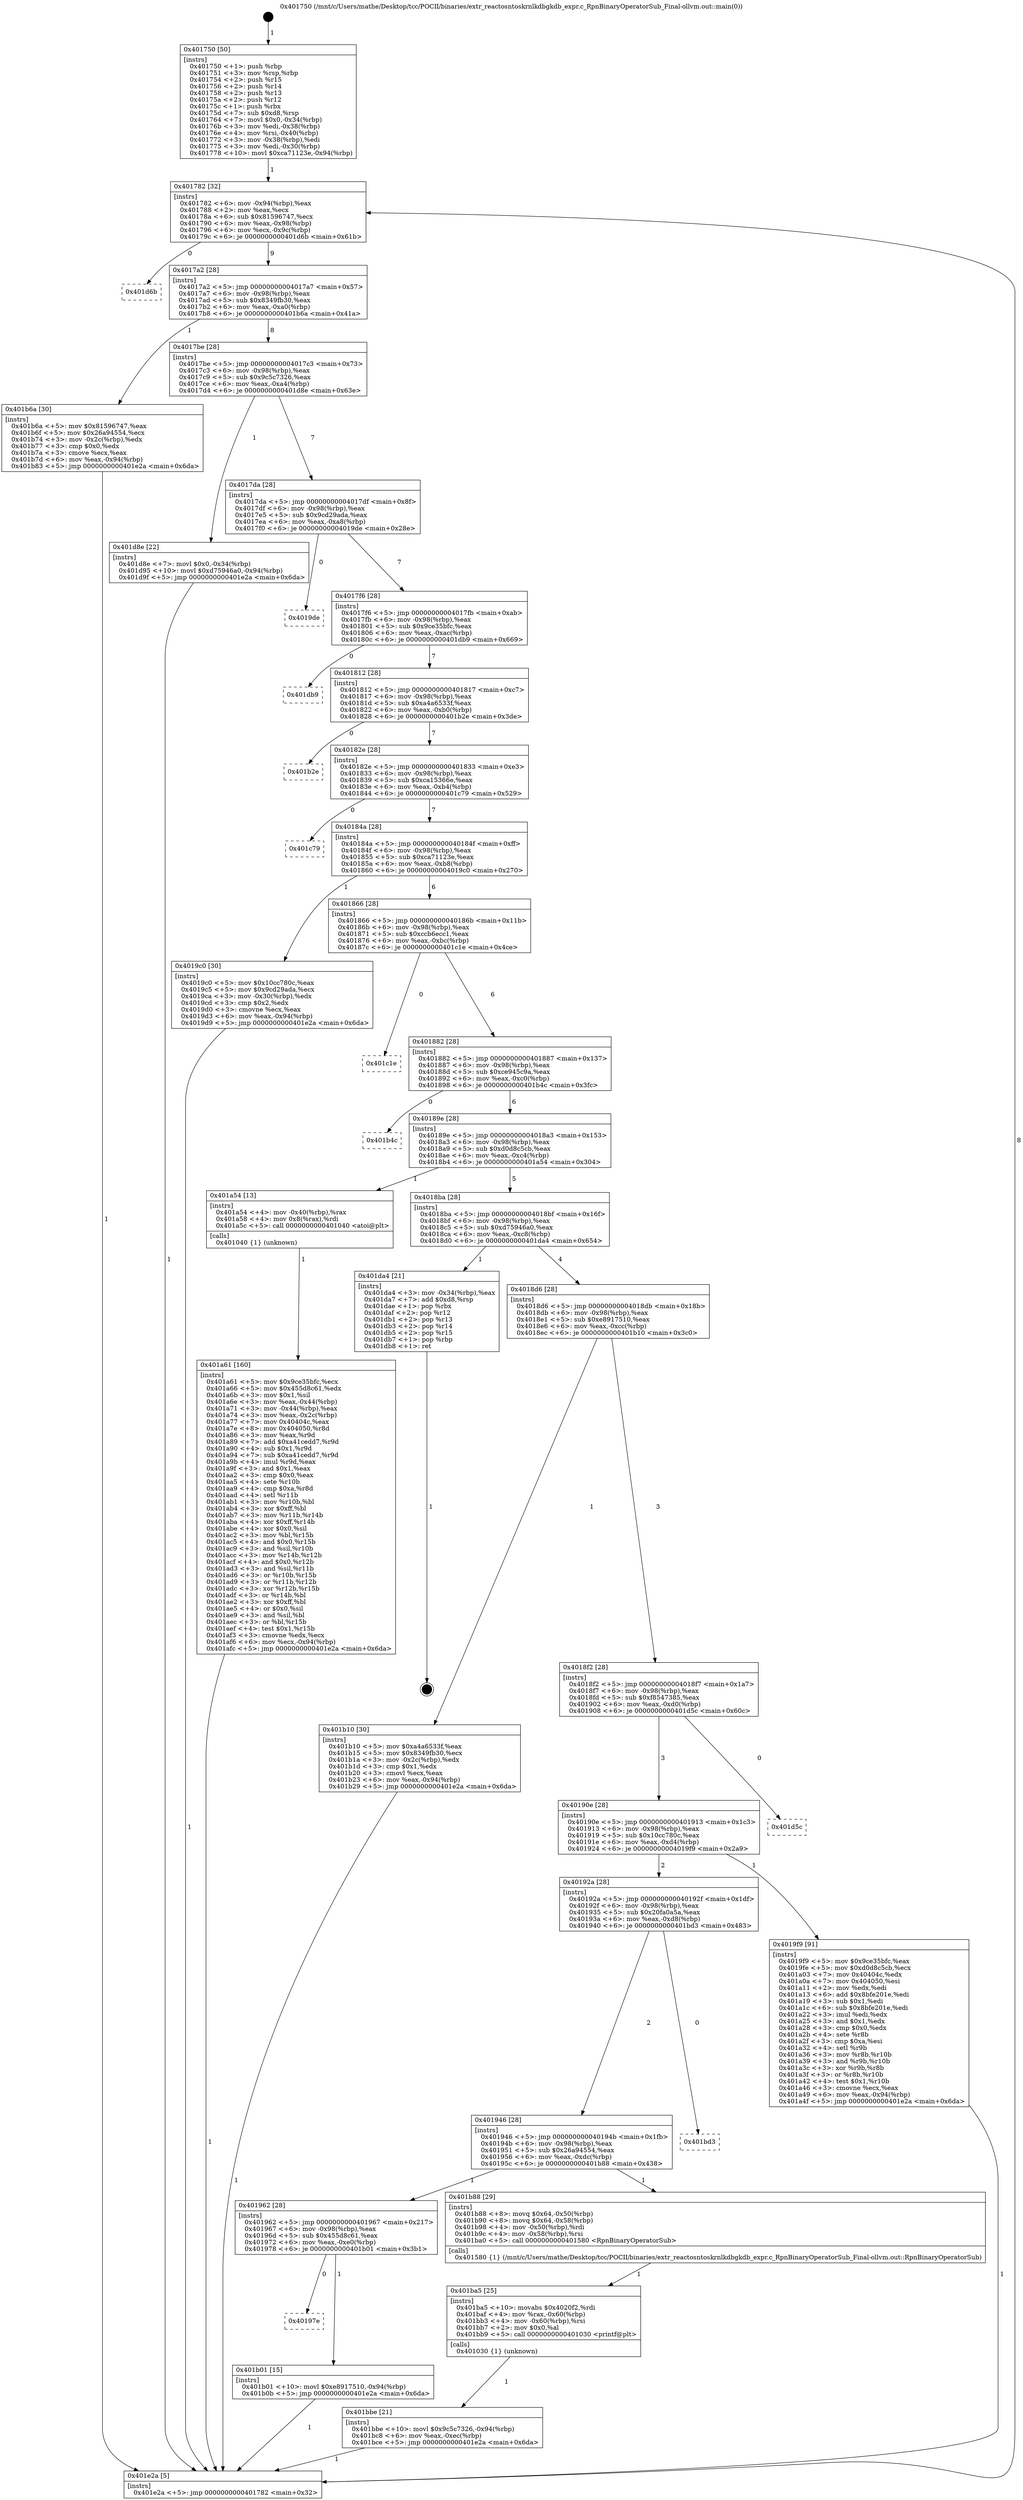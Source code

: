 digraph "0x401750" {
  label = "0x401750 (/mnt/c/Users/mathe/Desktop/tcc/POCII/binaries/extr_reactosntoskrnlkdbgkdb_expr.c_RpnBinaryOperatorSub_Final-ollvm.out::main(0))"
  labelloc = "t"
  node[shape=record]

  Entry [label="",width=0.3,height=0.3,shape=circle,fillcolor=black,style=filled]
  "0x401782" [label="{
     0x401782 [32]\l
     | [instrs]\l
     &nbsp;&nbsp;0x401782 \<+6\>: mov -0x94(%rbp),%eax\l
     &nbsp;&nbsp;0x401788 \<+2\>: mov %eax,%ecx\l
     &nbsp;&nbsp;0x40178a \<+6\>: sub $0x81596747,%ecx\l
     &nbsp;&nbsp;0x401790 \<+6\>: mov %eax,-0x98(%rbp)\l
     &nbsp;&nbsp;0x401796 \<+6\>: mov %ecx,-0x9c(%rbp)\l
     &nbsp;&nbsp;0x40179c \<+6\>: je 0000000000401d6b \<main+0x61b\>\l
  }"]
  "0x401d6b" [label="{
     0x401d6b\l
  }", style=dashed]
  "0x4017a2" [label="{
     0x4017a2 [28]\l
     | [instrs]\l
     &nbsp;&nbsp;0x4017a2 \<+5\>: jmp 00000000004017a7 \<main+0x57\>\l
     &nbsp;&nbsp;0x4017a7 \<+6\>: mov -0x98(%rbp),%eax\l
     &nbsp;&nbsp;0x4017ad \<+5\>: sub $0x8349fb30,%eax\l
     &nbsp;&nbsp;0x4017b2 \<+6\>: mov %eax,-0xa0(%rbp)\l
     &nbsp;&nbsp;0x4017b8 \<+6\>: je 0000000000401b6a \<main+0x41a\>\l
  }"]
  Exit [label="",width=0.3,height=0.3,shape=circle,fillcolor=black,style=filled,peripheries=2]
  "0x401b6a" [label="{
     0x401b6a [30]\l
     | [instrs]\l
     &nbsp;&nbsp;0x401b6a \<+5\>: mov $0x81596747,%eax\l
     &nbsp;&nbsp;0x401b6f \<+5\>: mov $0x26a94554,%ecx\l
     &nbsp;&nbsp;0x401b74 \<+3\>: mov -0x2c(%rbp),%edx\l
     &nbsp;&nbsp;0x401b77 \<+3\>: cmp $0x0,%edx\l
     &nbsp;&nbsp;0x401b7a \<+3\>: cmove %ecx,%eax\l
     &nbsp;&nbsp;0x401b7d \<+6\>: mov %eax,-0x94(%rbp)\l
     &nbsp;&nbsp;0x401b83 \<+5\>: jmp 0000000000401e2a \<main+0x6da\>\l
  }"]
  "0x4017be" [label="{
     0x4017be [28]\l
     | [instrs]\l
     &nbsp;&nbsp;0x4017be \<+5\>: jmp 00000000004017c3 \<main+0x73\>\l
     &nbsp;&nbsp;0x4017c3 \<+6\>: mov -0x98(%rbp),%eax\l
     &nbsp;&nbsp;0x4017c9 \<+5\>: sub $0x9c5c7326,%eax\l
     &nbsp;&nbsp;0x4017ce \<+6\>: mov %eax,-0xa4(%rbp)\l
     &nbsp;&nbsp;0x4017d4 \<+6\>: je 0000000000401d8e \<main+0x63e\>\l
  }"]
  "0x401bbe" [label="{
     0x401bbe [21]\l
     | [instrs]\l
     &nbsp;&nbsp;0x401bbe \<+10\>: movl $0x9c5c7326,-0x94(%rbp)\l
     &nbsp;&nbsp;0x401bc8 \<+6\>: mov %eax,-0xec(%rbp)\l
     &nbsp;&nbsp;0x401bce \<+5\>: jmp 0000000000401e2a \<main+0x6da\>\l
  }"]
  "0x401d8e" [label="{
     0x401d8e [22]\l
     | [instrs]\l
     &nbsp;&nbsp;0x401d8e \<+7\>: movl $0x0,-0x34(%rbp)\l
     &nbsp;&nbsp;0x401d95 \<+10\>: movl $0xd75946a0,-0x94(%rbp)\l
     &nbsp;&nbsp;0x401d9f \<+5\>: jmp 0000000000401e2a \<main+0x6da\>\l
  }"]
  "0x4017da" [label="{
     0x4017da [28]\l
     | [instrs]\l
     &nbsp;&nbsp;0x4017da \<+5\>: jmp 00000000004017df \<main+0x8f\>\l
     &nbsp;&nbsp;0x4017df \<+6\>: mov -0x98(%rbp),%eax\l
     &nbsp;&nbsp;0x4017e5 \<+5\>: sub $0x9cd29ada,%eax\l
     &nbsp;&nbsp;0x4017ea \<+6\>: mov %eax,-0xa8(%rbp)\l
     &nbsp;&nbsp;0x4017f0 \<+6\>: je 00000000004019de \<main+0x28e\>\l
  }"]
  "0x401ba5" [label="{
     0x401ba5 [25]\l
     | [instrs]\l
     &nbsp;&nbsp;0x401ba5 \<+10\>: movabs $0x4020f2,%rdi\l
     &nbsp;&nbsp;0x401baf \<+4\>: mov %rax,-0x60(%rbp)\l
     &nbsp;&nbsp;0x401bb3 \<+4\>: mov -0x60(%rbp),%rsi\l
     &nbsp;&nbsp;0x401bb7 \<+2\>: mov $0x0,%al\l
     &nbsp;&nbsp;0x401bb9 \<+5\>: call 0000000000401030 \<printf@plt\>\l
     | [calls]\l
     &nbsp;&nbsp;0x401030 \{1\} (unknown)\l
  }"]
  "0x4019de" [label="{
     0x4019de\l
  }", style=dashed]
  "0x4017f6" [label="{
     0x4017f6 [28]\l
     | [instrs]\l
     &nbsp;&nbsp;0x4017f6 \<+5\>: jmp 00000000004017fb \<main+0xab\>\l
     &nbsp;&nbsp;0x4017fb \<+6\>: mov -0x98(%rbp),%eax\l
     &nbsp;&nbsp;0x401801 \<+5\>: sub $0x9ce35bfc,%eax\l
     &nbsp;&nbsp;0x401806 \<+6\>: mov %eax,-0xac(%rbp)\l
     &nbsp;&nbsp;0x40180c \<+6\>: je 0000000000401db9 \<main+0x669\>\l
  }"]
  "0x40197e" [label="{
     0x40197e\l
  }", style=dashed]
  "0x401db9" [label="{
     0x401db9\l
  }", style=dashed]
  "0x401812" [label="{
     0x401812 [28]\l
     | [instrs]\l
     &nbsp;&nbsp;0x401812 \<+5\>: jmp 0000000000401817 \<main+0xc7\>\l
     &nbsp;&nbsp;0x401817 \<+6\>: mov -0x98(%rbp),%eax\l
     &nbsp;&nbsp;0x40181d \<+5\>: sub $0xa4a6533f,%eax\l
     &nbsp;&nbsp;0x401822 \<+6\>: mov %eax,-0xb0(%rbp)\l
     &nbsp;&nbsp;0x401828 \<+6\>: je 0000000000401b2e \<main+0x3de\>\l
  }"]
  "0x401b01" [label="{
     0x401b01 [15]\l
     | [instrs]\l
     &nbsp;&nbsp;0x401b01 \<+10\>: movl $0xe8917510,-0x94(%rbp)\l
     &nbsp;&nbsp;0x401b0b \<+5\>: jmp 0000000000401e2a \<main+0x6da\>\l
  }"]
  "0x401b2e" [label="{
     0x401b2e\l
  }", style=dashed]
  "0x40182e" [label="{
     0x40182e [28]\l
     | [instrs]\l
     &nbsp;&nbsp;0x40182e \<+5\>: jmp 0000000000401833 \<main+0xe3\>\l
     &nbsp;&nbsp;0x401833 \<+6\>: mov -0x98(%rbp),%eax\l
     &nbsp;&nbsp;0x401839 \<+5\>: sub $0xca15366e,%eax\l
     &nbsp;&nbsp;0x40183e \<+6\>: mov %eax,-0xb4(%rbp)\l
     &nbsp;&nbsp;0x401844 \<+6\>: je 0000000000401c79 \<main+0x529\>\l
  }"]
  "0x401962" [label="{
     0x401962 [28]\l
     | [instrs]\l
     &nbsp;&nbsp;0x401962 \<+5\>: jmp 0000000000401967 \<main+0x217\>\l
     &nbsp;&nbsp;0x401967 \<+6\>: mov -0x98(%rbp),%eax\l
     &nbsp;&nbsp;0x40196d \<+5\>: sub $0x455d8c61,%eax\l
     &nbsp;&nbsp;0x401972 \<+6\>: mov %eax,-0xe0(%rbp)\l
     &nbsp;&nbsp;0x401978 \<+6\>: je 0000000000401b01 \<main+0x3b1\>\l
  }"]
  "0x401c79" [label="{
     0x401c79\l
  }", style=dashed]
  "0x40184a" [label="{
     0x40184a [28]\l
     | [instrs]\l
     &nbsp;&nbsp;0x40184a \<+5\>: jmp 000000000040184f \<main+0xff\>\l
     &nbsp;&nbsp;0x40184f \<+6\>: mov -0x98(%rbp),%eax\l
     &nbsp;&nbsp;0x401855 \<+5\>: sub $0xca71123e,%eax\l
     &nbsp;&nbsp;0x40185a \<+6\>: mov %eax,-0xb8(%rbp)\l
     &nbsp;&nbsp;0x401860 \<+6\>: je 00000000004019c0 \<main+0x270\>\l
  }"]
  "0x401b88" [label="{
     0x401b88 [29]\l
     | [instrs]\l
     &nbsp;&nbsp;0x401b88 \<+8\>: movq $0x64,-0x50(%rbp)\l
     &nbsp;&nbsp;0x401b90 \<+8\>: movq $0x64,-0x58(%rbp)\l
     &nbsp;&nbsp;0x401b98 \<+4\>: mov -0x50(%rbp),%rdi\l
     &nbsp;&nbsp;0x401b9c \<+4\>: mov -0x58(%rbp),%rsi\l
     &nbsp;&nbsp;0x401ba0 \<+5\>: call 0000000000401580 \<RpnBinaryOperatorSub\>\l
     | [calls]\l
     &nbsp;&nbsp;0x401580 \{1\} (/mnt/c/Users/mathe/Desktop/tcc/POCII/binaries/extr_reactosntoskrnlkdbgkdb_expr.c_RpnBinaryOperatorSub_Final-ollvm.out::RpnBinaryOperatorSub)\l
  }"]
  "0x4019c0" [label="{
     0x4019c0 [30]\l
     | [instrs]\l
     &nbsp;&nbsp;0x4019c0 \<+5\>: mov $0x10cc780c,%eax\l
     &nbsp;&nbsp;0x4019c5 \<+5\>: mov $0x9cd29ada,%ecx\l
     &nbsp;&nbsp;0x4019ca \<+3\>: mov -0x30(%rbp),%edx\l
     &nbsp;&nbsp;0x4019cd \<+3\>: cmp $0x2,%edx\l
     &nbsp;&nbsp;0x4019d0 \<+3\>: cmovne %ecx,%eax\l
     &nbsp;&nbsp;0x4019d3 \<+6\>: mov %eax,-0x94(%rbp)\l
     &nbsp;&nbsp;0x4019d9 \<+5\>: jmp 0000000000401e2a \<main+0x6da\>\l
  }"]
  "0x401866" [label="{
     0x401866 [28]\l
     | [instrs]\l
     &nbsp;&nbsp;0x401866 \<+5\>: jmp 000000000040186b \<main+0x11b\>\l
     &nbsp;&nbsp;0x40186b \<+6\>: mov -0x98(%rbp),%eax\l
     &nbsp;&nbsp;0x401871 \<+5\>: sub $0xccb6ecc1,%eax\l
     &nbsp;&nbsp;0x401876 \<+6\>: mov %eax,-0xbc(%rbp)\l
     &nbsp;&nbsp;0x40187c \<+6\>: je 0000000000401c1e \<main+0x4ce\>\l
  }"]
  "0x401e2a" [label="{
     0x401e2a [5]\l
     | [instrs]\l
     &nbsp;&nbsp;0x401e2a \<+5\>: jmp 0000000000401782 \<main+0x32\>\l
  }"]
  "0x401750" [label="{
     0x401750 [50]\l
     | [instrs]\l
     &nbsp;&nbsp;0x401750 \<+1\>: push %rbp\l
     &nbsp;&nbsp;0x401751 \<+3\>: mov %rsp,%rbp\l
     &nbsp;&nbsp;0x401754 \<+2\>: push %r15\l
     &nbsp;&nbsp;0x401756 \<+2\>: push %r14\l
     &nbsp;&nbsp;0x401758 \<+2\>: push %r13\l
     &nbsp;&nbsp;0x40175a \<+2\>: push %r12\l
     &nbsp;&nbsp;0x40175c \<+1\>: push %rbx\l
     &nbsp;&nbsp;0x40175d \<+7\>: sub $0xd8,%rsp\l
     &nbsp;&nbsp;0x401764 \<+7\>: movl $0x0,-0x34(%rbp)\l
     &nbsp;&nbsp;0x40176b \<+3\>: mov %edi,-0x38(%rbp)\l
     &nbsp;&nbsp;0x40176e \<+4\>: mov %rsi,-0x40(%rbp)\l
     &nbsp;&nbsp;0x401772 \<+3\>: mov -0x38(%rbp),%edi\l
     &nbsp;&nbsp;0x401775 \<+3\>: mov %edi,-0x30(%rbp)\l
     &nbsp;&nbsp;0x401778 \<+10\>: movl $0xca71123e,-0x94(%rbp)\l
  }"]
  "0x401946" [label="{
     0x401946 [28]\l
     | [instrs]\l
     &nbsp;&nbsp;0x401946 \<+5\>: jmp 000000000040194b \<main+0x1fb\>\l
     &nbsp;&nbsp;0x40194b \<+6\>: mov -0x98(%rbp),%eax\l
     &nbsp;&nbsp;0x401951 \<+5\>: sub $0x26a94554,%eax\l
     &nbsp;&nbsp;0x401956 \<+6\>: mov %eax,-0xdc(%rbp)\l
     &nbsp;&nbsp;0x40195c \<+6\>: je 0000000000401b88 \<main+0x438\>\l
  }"]
  "0x401c1e" [label="{
     0x401c1e\l
  }", style=dashed]
  "0x401882" [label="{
     0x401882 [28]\l
     | [instrs]\l
     &nbsp;&nbsp;0x401882 \<+5\>: jmp 0000000000401887 \<main+0x137\>\l
     &nbsp;&nbsp;0x401887 \<+6\>: mov -0x98(%rbp),%eax\l
     &nbsp;&nbsp;0x40188d \<+5\>: sub $0xce945c9a,%eax\l
     &nbsp;&nbsp;0x401892 \<+6\>: mov %eax,-0xc0(%rbp)\l
     &nbsp;&nbsp;0x401898 \<+6\>: je 0000000000401b4c \<main+0x3fc\>\l
  }"]
  "0x401bd3" [label="{
     0x401bd3\l
  }", style=dashed]
  "0x401b4c" [label="{
     0x401b4c\l
  }", style=dashed]
  "0x40189e" [label="{
     0x40189e [28]\l
     | [instrs]\l
     &nbsp;&nbsp;0x40189e \<+5\>: jmp 00000000004018a3 \<main+0x153\>\l
     &nbsp;&nbsp;0x4018a3 \<+6\>: mov -0x98(%rbp),%eax\l
     &nbsp;&nbsp;0x4018a9 \<+5\>: sub $0xd0d8c5cb,%eax\l
     &nbsp;&nbsp;0x4018ae \<+6\>: mov %eax,-0xc4(%rbp)\l
     &nbsp;&nbsp;0x4018b4 \<+6\>: je 0000000000401a54 \<main+0x304\>\l
  }"]
  "0x401a61" [label="{
     0x401a61 [160]\l
     | [instrs]\l
     &nbsp;&nbsp;0x401a61 \<+5\>: mov $0x9ce35bfc,%ecx\l
     &nbsp;&nbsp;0x401a66 \<+5\>: mov $0x455d8c61,%edx\l
     &nbsp;&nbsp;0x401a6b \<+3\>: mov $0x1,%sil\l
     &nbsp;&nbsp;0x401a6e \<+3\>: mov %eax,-0x44(%rbp)\l
     &nbsp;&nbsp;0x401a71 \<+3\>: mov -0x44(%rbp),%eax\l
     &nbsp;&nbsp;0x401a74 \<+3\>: mov %eax,-0x2c(%rbp)\l
     &nbsp;&nbsp;0x401a77 \<+7\>: mov 0x40404c,%eax\l
     &nbsp;&nbsp;0x401a7e \<+8\>: mov 0x404050,%r8d\l
     &nbsp;&nbsp;0x401a86 \<+3\>: mov %eax,%r9d\l
     &nbsp;&nbsp;0x401a89 \<+7\>: add $0xa41cedd7,%r9d\l
     &nbsp;&nbsp;0x401a90 \<+4\>: sub $0x1,%r9d\l
     &nbsp;&nbsp;0x401a94 \<+7\>: sub $0xa41cedd7,%r9d\l
     &nbsp;&nbsp;0x401a9b \<+4\>: imul %r9d,%eax\l
     &nbsp;&nbsp;0x401a9f \<+3\>: and $0x1,%eax\l
     &nbsp;&nbsp;0x401aa2 \<+3\>: cmp $0x0,%eax\l
     &nbsp;&nbsp;0x401aa5 \<+4\>: sete %r10b\l
     &nbsp;&nbsp;0x401aa9 \<+4\>: cmp $0xa,%r8d\l
     &nbsp;&nbsp;0x401aad \<+4\>: setl %r11b\l
     &nbsp;&nbsp;0x401ab1 \<+3\>: mov %r10b,%bl\l
     &nbsp;&nbsp;0x401ab4 \<+3\>: xor $0xff,%bl\l
     &nbsp;&nbsp;0x401ab7 \<+3\>: mov %r11b,%r14b\l
     &nbsp;&nbsp;0x401aba \<+4\>: xor $0xff,%r14b\l
     &nbsp;&nbsp;0x401abe \<+4\>: xor $0x0,%sil\l
     &nbsp;&nbsp;0x401ac2 \<+3\>: mov %bl,%r15b\l
     &nbsp;&nbsp;0x401ac5 \<+4\>: and $0x0,%r15b\l
     &nbsp;&nbsp;0x401ac9 \<+3\>: and %sil,%r10b\l
     &nbsp;&nbsp;0x401acc \<+3\>: mov %r14b,%r12b\l
     &nbsp;&nbsp;0x401acf \<+4\>: and $0x0,%r12b\l
     &nbsp;&nbsp;0x401ad3 \<+3\>: and %sil,%r11b\l
     &nbsp;&nbsp;0x401ad6 \<+3\>: or %r10b,%r15b\l
     &nbsp;&nbsp;0x401ad9 \<+3\>: or %r11b,%r12b\l
     &nbsp;&nbsp;0x401adc \<+3\>: xor %r12b,%r15b\l
     &nbsp;&nbsp;0x401adf \<+3\>: or %r14b,%bl\l
     &nbsp;&nbsp;0x401ae2 \<+3\>: xor $0xff,%bl\l
     &nbsp;&nbsp;0x401ae5 \<+4\>: or $0x0,%sil\l
     &nbsp;&nbsp;0x401ae9 \<+3\>: and %sil,%bl\l
     &nbsp;&nbsp;0x401aec \<+3\>: or %bl,%r15b\l
     &nbsp;&nbsp;0x401aef \<+4\>: test $0x1,%r15b\l
     &nbsp;&nbsp;0x401af3 \<+3\>: cmovne %edx,%ecx\l
     &nbsp;&nbsp;0x401af6 \<+6\>: mov %ecx,-0x94(%rbp)\l
     &nbsp;&nbsp;0x401afc \<+5\>: jmp 0000000000401e2a \<main+0x6da\>\l
  }"]
  "0x401a54" [label="{
     0x401a54 [13]\l
     | [instrs]\l
     &nbsp;&nbsp;0x401a54 \<+4\>: mov -0x40(%rbp),%rax\l
     &nbsp;&nbsp;0x401a58 \<+4\>: mov 0x8(%rax),%rdi\l
     &nbsp;&nbsp;0x401a5c \<+5\>: call 0000000000401040 \<atoi@plt\>\l
     | [calls]\l
     &nbsp;&nbsp;0x401040 \{1\} (unknown)\l
  }"]
  "0x4018ba" [label="{
     0x4018ba [28]\l
     | [instrs]\l
     &nbsp;&nbsp;0x4018ba \<+5\>: jmp 00000000004018bf \<main+0x16f\>\l
     &nbsp;&nbsp;0x4018bf \<+6\>: mov -0x98(%rbp),%eax\l
     &nbsp;&nbsp;0x4018c5 \<+5\>: sub $0xd75946a0,%eax\l
     &nbsp;&nbsp;0x4018ca \<+6\>: mov %eax,-0xc8(%rbp)\l
     &nbsp;&nbsp;0x4018d0 \<+6\>: je 0000000000401da4 \<main+0x654\>\l
  }"]
  "0x40192a" [label="{
     0x40192a [28]\l
     | [instrs]\l
     &nbsp;&nbsp;0x40192a \<+5\>: jmp 000000000040192f \<main+0x1df\>\l
     &nbsp;&nbsp;0x40192f \<+6\>: mov -0x98(%rbp),%eax\l
     &nbsp;&nbsp;0x401935 \<+5\>: sub $0x20fa0a5a,%eax\l
     &nbsp;&nbsp;0x40193a \<+6\>: mov %eax,-0xd8(%rbp)\l
     &nbsp;&nbsp;0x401940 \<+6\>: je 0000000000401bd3 \<main+0x483\>\l
  }"]
  "0x401da4" [label="{
     0x401da4 [21]\l
     | [instrs]\l
     &nbsp;&nbsp;0x401da4 \<+3\>: mov -0x34(%rbp),%eax\l
     &nbsp;&nbsp;0x401da7 \<+7\>: add $0xd8,%rsp\l
     &nbsp;&nbsp;0x401dae \<+1\>: pop %rbx\l
     &nbsp;&nbsp;0x401daf \<+2\>: pop %r12\l
     &nbsp;&nbsp;0x401db1 \<+2\>: pop %r13\l
     &nbsp;&nbsp;0x401db3 \<+2\>: pop %r14\l
     &nbsp;&nbsp;0x401db5 \<+2\>: pop %r15\l
     &nbsp;&nbsp;0x401db7 \<+1\>: pop %rbp\l
     &nbsp;&nbsp;0x401db8 \<+1\>: ret\l
  }"]
  "0x4018d6" [label="{
     0x4018d6 [28]\l
     | [instrs]\l
     &nbsp;&nbsp;0x4018d6 \<+5\>: jmp 00000000004018db \<main+0x18b\>\l
     &nbsp;&nbsp;0x4018db \<+6\>: mov -0x98(%rbp),%eax\l
     &nbsp;&nbsp;0x4018e1 \<+5\>: sub $0xe8917510,%eax\l
     &nbsp;&nbsp;0x4018e6 \<+6\>: mov %eax,-0xcc(%rbp)\l
     &nbsp;&nbsp;0x4018ec \<+6\>: je 0000000000401b10 \<main+0x3c0\>\l
  }"]
  "0x4019f9" [label="{
     0x4019f9 [91]\l
     | [instrs]\l
     &nbsp;&nbsp;0x4019f9 \<+5\>: mov $0x9ce35bfc,%eax\l
     &nbsp;&nbsp;0x4019fe \<+5\>: mov $0xd0d8c5cb,%ecx\l
     &nbsp;&nbsp;0x401a03 \<+7\>: mov 0x40404c,%edx\l
     &nbsp;&nbsp;0x401a0a \<+7\>: mov 0x404050,%esi\l
     &nbsp;&nbsp;0x401a11 \<+2\>: mov %edx,%edi\l
     &nbsp;&nbsp;0x401a13 \<+6\>: add $0x8bfe201e,%edi\l
     &nbsp;&nbsp;0x401a19 \<+3\>: sub $0x1,%edi\l
     &nbsp;&nbsp;0x401a1c \<+6\>: sub $0x8bfe201e,%edi\l
     &nbsp;&nbsp;0x401a22 \<+3\>: imul %edi,%edx\l
     &nbsp;&nbsp;0x401a25 \<+3\>: and $0x1,%edx\l
     &nbsp;&nbsp;0x401a28 \<+3\>: cmp $0x0,%edx\l
     &nbsp;&nbsp;0x401a2b \<+4\>: sete %r8b\l
     &nbsp;&nbsp;0x401a2f \<+3\>: cmp $0xa,%esi\l
     &nbsp;&nbsp;0x401a32 \<+4\>: setl %r9b\l
     &nbsp;&nbsp;0x401a36 \<+3\>: mov %r8b,%r10b\l
     &nbsp;&nbsp;0x401a39 \<+3\>: and %r9b,%r10b\l
     &nbsp;&nbsp;0x401a3c \<+3\>: xor %r9b,%r8b\l
     &nbsp;&nbsp;0x401a3f \<+3\>: or %r8b,%r10b\l
     &nbsp;&nbsp;0x401a42 \<+4\>: test $0x1,%r10b\l
     &nbsp;&nbsp;0x401a46 \<+3\>: cmovne %ecx,%eax\l
     &nbsp;&nbsp;0x401a49 \<+6\>: mov %eax,-0x94(%rbp)\l
     &nbsp;&nbsp;0x401a4f \<+5\>: jmp 0000000000401e2a \<main+0x6da\>\l
  }"]
  "0x401b10" [label="{
     0x401b10 [30]\l
     | [instrs]\l
     &nbsp;&nbsp;0x401b10 \<+5\>: mov $0xa4a6533f,%eax\l
     &nbsp;&nbsp;0x401b15 \<+5\>: mov $0x8349fb30,%ecx\l
     &nbsp;&nbsp;0x401b1a \<+3\>: mov -0x2c(%rbp),%edx\l
     &nbsp;&nbsp;0x401b1d \<+3\>: cmp $0x1,%edx\l
     &nbsp;&nbsp;0x401b20 \<+3\>: cmovl %ecx,%eax\l
     &nbsp;&nbsp;0x401b23 \<+6\>: mov %eax,-0x94(%rbp)\l
     &nbsp;&nbsp;0x401b29 \<+5\>: jmp 0000000000401e2a \<main+0x6da\>\l
  }"]
  "0x4018f2" [label="{
     0x4018f2 [28]\l
     | [instrs]\l
     &nbsp;&nbsp;0x4018f2 \<+5\>: jmp 00000000004018f7 \<main+0x1a7\>\l
     &nbsp;&nbsp;0x4018f7 \<+6\>: mov -0x98(%rbp),%eax\l
     &nbsp;&nbsp;0x4018fd \<+5\>: sub $0xf8547385,%eax\l
     &nbsp;&nbsp;0x401902 \<+6\>: mov %eax,-0xd0(%rbp)\l
     &nbsp;&nbsp;0x401908 \<+6\>: je 0000000000401d5c \<main+0x60c\>\l
  }"]
  "0x40190e" [label="{
     0x40190e [28]\l
     | [instrs]\l
     &nbsp;&nbsp;0x40190e \<+5\>: jmp 0000000000401913 \<main+0x1c3\>\l
     &nbsp;&nbsp;0x401913 \<+6\>: mov -0x98(%rbp),%eax\l
     &nbsp;&nbsp;0x401919 \<+5\>: sub $0x10cc780c,%eax\l
     &nbsp;&nbsp;0x40191e \<+6\>: mov %eax,-0xd4(%rbp)\l
     &nbsp;&nbsp;0x401924 \<+6\>: je 00000000004019f9 \<main+0x2a9\>\l
  }"]
  "0x401d5c" [label="{
     0x401d5c\l
  }", style=dashed]
  Entry -> "0x401750" [label=" 1"]
  "0x401782" -> "0x401d6b" [label=" 0"]
  "0x401782" -> "0x4017a2" [label=" 9"]
  "0x401da4" -> Exit [label=" 1"]
  "0x4017a2" -> "0x401b6a" [label=" 1"]
  "0x4017a2" -> "0x4017be" [label=" 8"]
  "0x401d8e" -> "0x401e2a" [label=" 1"]
  "0x4017be" -> "0x401d8e" [label=" 1"]
  "0x4017be" -> "0x4017da" [label=" 7"]
  "0x401bbe" -> "0x401e2a" [label=" 1"]
  "0x4017da" -> "0x4019de" [label=" 0"]
  "0x4017da" -> "0x4017f6" [label=" 7"]
  "0x401ba5" -> "0x401bbe" [label=" 1"]
  "0x4017f6" -> "0x401db9" [label=" 0"]
  "0x4017f6" -> "0x401812" [label=" 7"]
  "0x401b88" -> "0x401ba5" [label=" 1"]
  "0x401812" -> "0x401b2e" [label=" 0"]
  "0x401812" -> "0x40182e" [label=" 7"]
  "0x401b6a" -> "0x401e2a" [label=" 1"]
  "0x40182e" -> "0x401c79" [label=" 0"]
  "0x40182e" -> "0x40184a" [label=" 7"]
  "0x401b01" -> "0x401e2a" [label=" 1"]
  "0x40184a" -> "0x4019c0" [label=" 1"]
  "0x40184a" -> "0x401866" [label=" 6"]
  "0x4019c0" -> "0x401e2a" [label=" 1"]
  "0x401750" -> "0x401782" [label=" 1"]
  "0x401e2a" -> "0x401782" [label=" 8"]
  "0x401962" -> "0x40197e" [label=" 0"]
  "0x401866" -> "0x401c1e" [label=" 0"]
  "0x401866" -> "0x401882" [label=" 6"]
  "0x401b10" -> "0x401e2a" [label=" 1"]
  "0x401882" -> "0x401b4c" [label=" 0"]
  "0x401882" -> "0x40189e" [label=" 6"]
  "0x401946" -> "0x401962" [label=" 1"]
  "0x40189e" -> "0x401a54" [label=" 1"]
  "0x40189e" -> "0x4018ba" [label=" 5"]
  "0x401962" -> "0x401b01" [label=" 1"]
  "0x4018ba" -> "0x401da4" [label=" 1"]
  "0x4018ba" -> "0x4018d6" [label=" 4"]
  "0x40192a" -> "0x401946" [label=" 2"]
  "0x4018d6" -> "0x401b10" [label=" 1"]
  "0x4018d6" -> "0x4018f2" [label=" 3"]
  "0x40192a" -> "0x401bd3" [label=" 0"]
  "0x4018f2" -> "0x401d5c" [label=" 0"]
  "0x4018f2" -> "0x40190e" [label=" 3"]
  "0x401946" -> "0x401b88" [label=" 1"]
  "0x40190e" -> "0x4019f9" [label=" 1"]
  "0x40190e" -> "0x40192a" [label=" 2"]
  "0x4019f9" -> "0x401e2a" [label=" 1"]
  "0x401a54" -> "0x401a61" [label=" 1"]
  "0x401a61" -> "0x401e2a" [label=" 1"]
}

